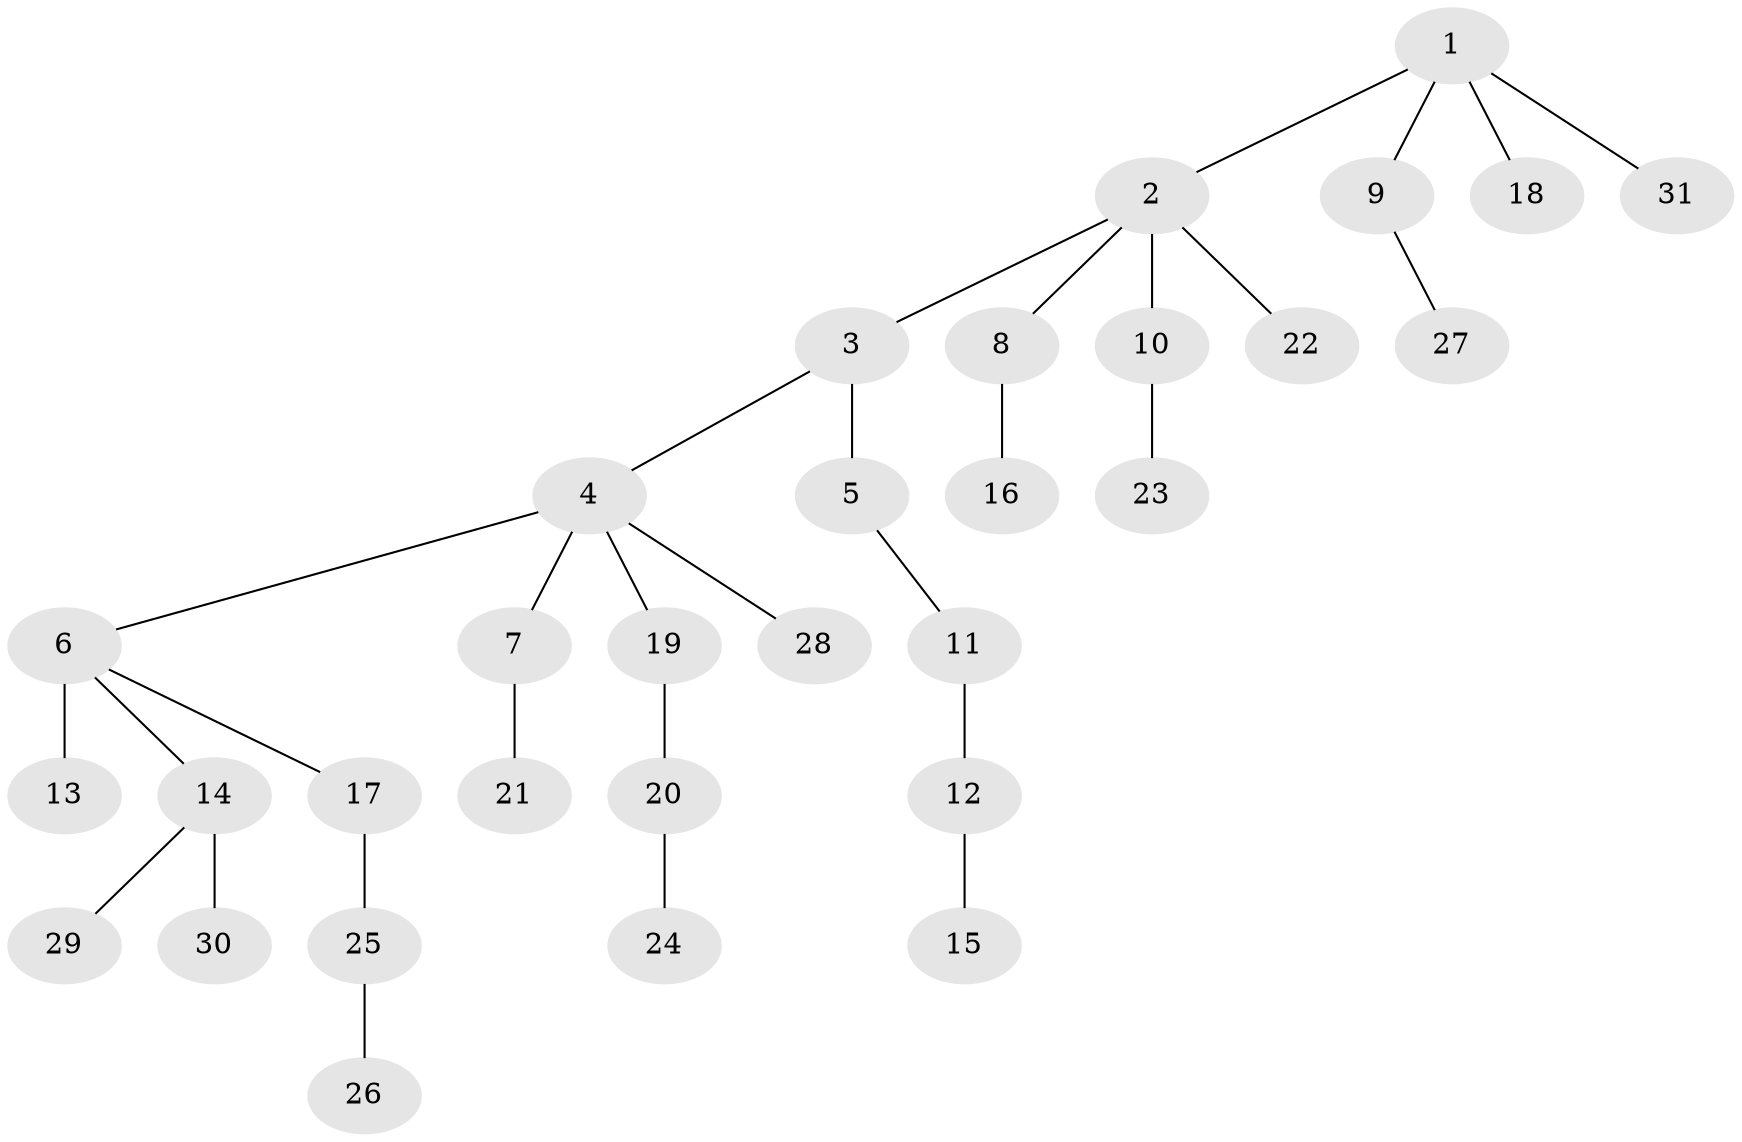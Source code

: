 // original degree distribution, {6: 0.0196078431372549, 7: 0.00980392156862745, 4: 0.08823529411764706, 5: 0.0392156862745098, 3: 0.08823529411764706, 2: 0.22549019607843138, 1: 0.5294117647058824}
// Generated by graph-tools (version 1.1) at 2025/51/03/04/25 22:51:35]
// undirected, 31 vertices, 30 edges
graph export_dot {
  node [color=gray90,style=filled];
  1;
  2;
  3;
  4;
  5;
  6;
  7;
  8;
  9;
  10;
  11;
  12;
  13;
  14;
  15;
  16;
  17;
  18;
  19;
  20;
  21;
  22;
  23;
  24;
  25;
  26;
  27;
  28;
  29;
  30;
  31;
  1 -- 2 [weight=1.0];
  1 -- 9 [weight=1.0];
  1 -- 18 [weight=1.0];
  1 -- 31 [weight=1.0];
  2 -- 3 [weight=1.0];
  2 -- 8 [weight=1.0];
  2 -- 10 [weight=1.0];
  2 -- 22 [weight=1.0];
  3 -- 4 [weight=1.0];
  3 -- 5 [weight=1.0];
  4 -- 6 [weight=1.0];
  4 -- 7 [weight=2.0];
  4 -- 19 [weight=1.0];
  4 -- 28 [weight=1.0];
  5 -- 11 [weight=1.0];
  6 -- 13 [weight=4.0];
  6 -- 14 [weight=1.0];
  6 -- 17 [weight=1.0];
  7 -- 21 [weight=1.0];
  8 -- 16 [weight=2.0];
  9 -- 27 [weight=1.0];
  10 -- 23 [weight=1.0];
  11 -- 12 [weight=1.0];
  12 -- 15 [weight=2.0];
  14 -- 29 [weight=1.0];
  14 -- 30 [weight=1.0];
  17 -- 25 [weight=1.0];
  19 -- 20 [weight=1.0];
  20 -- 24 [weight=1.0];
  25 -- 26 [weight=1.0];
}
